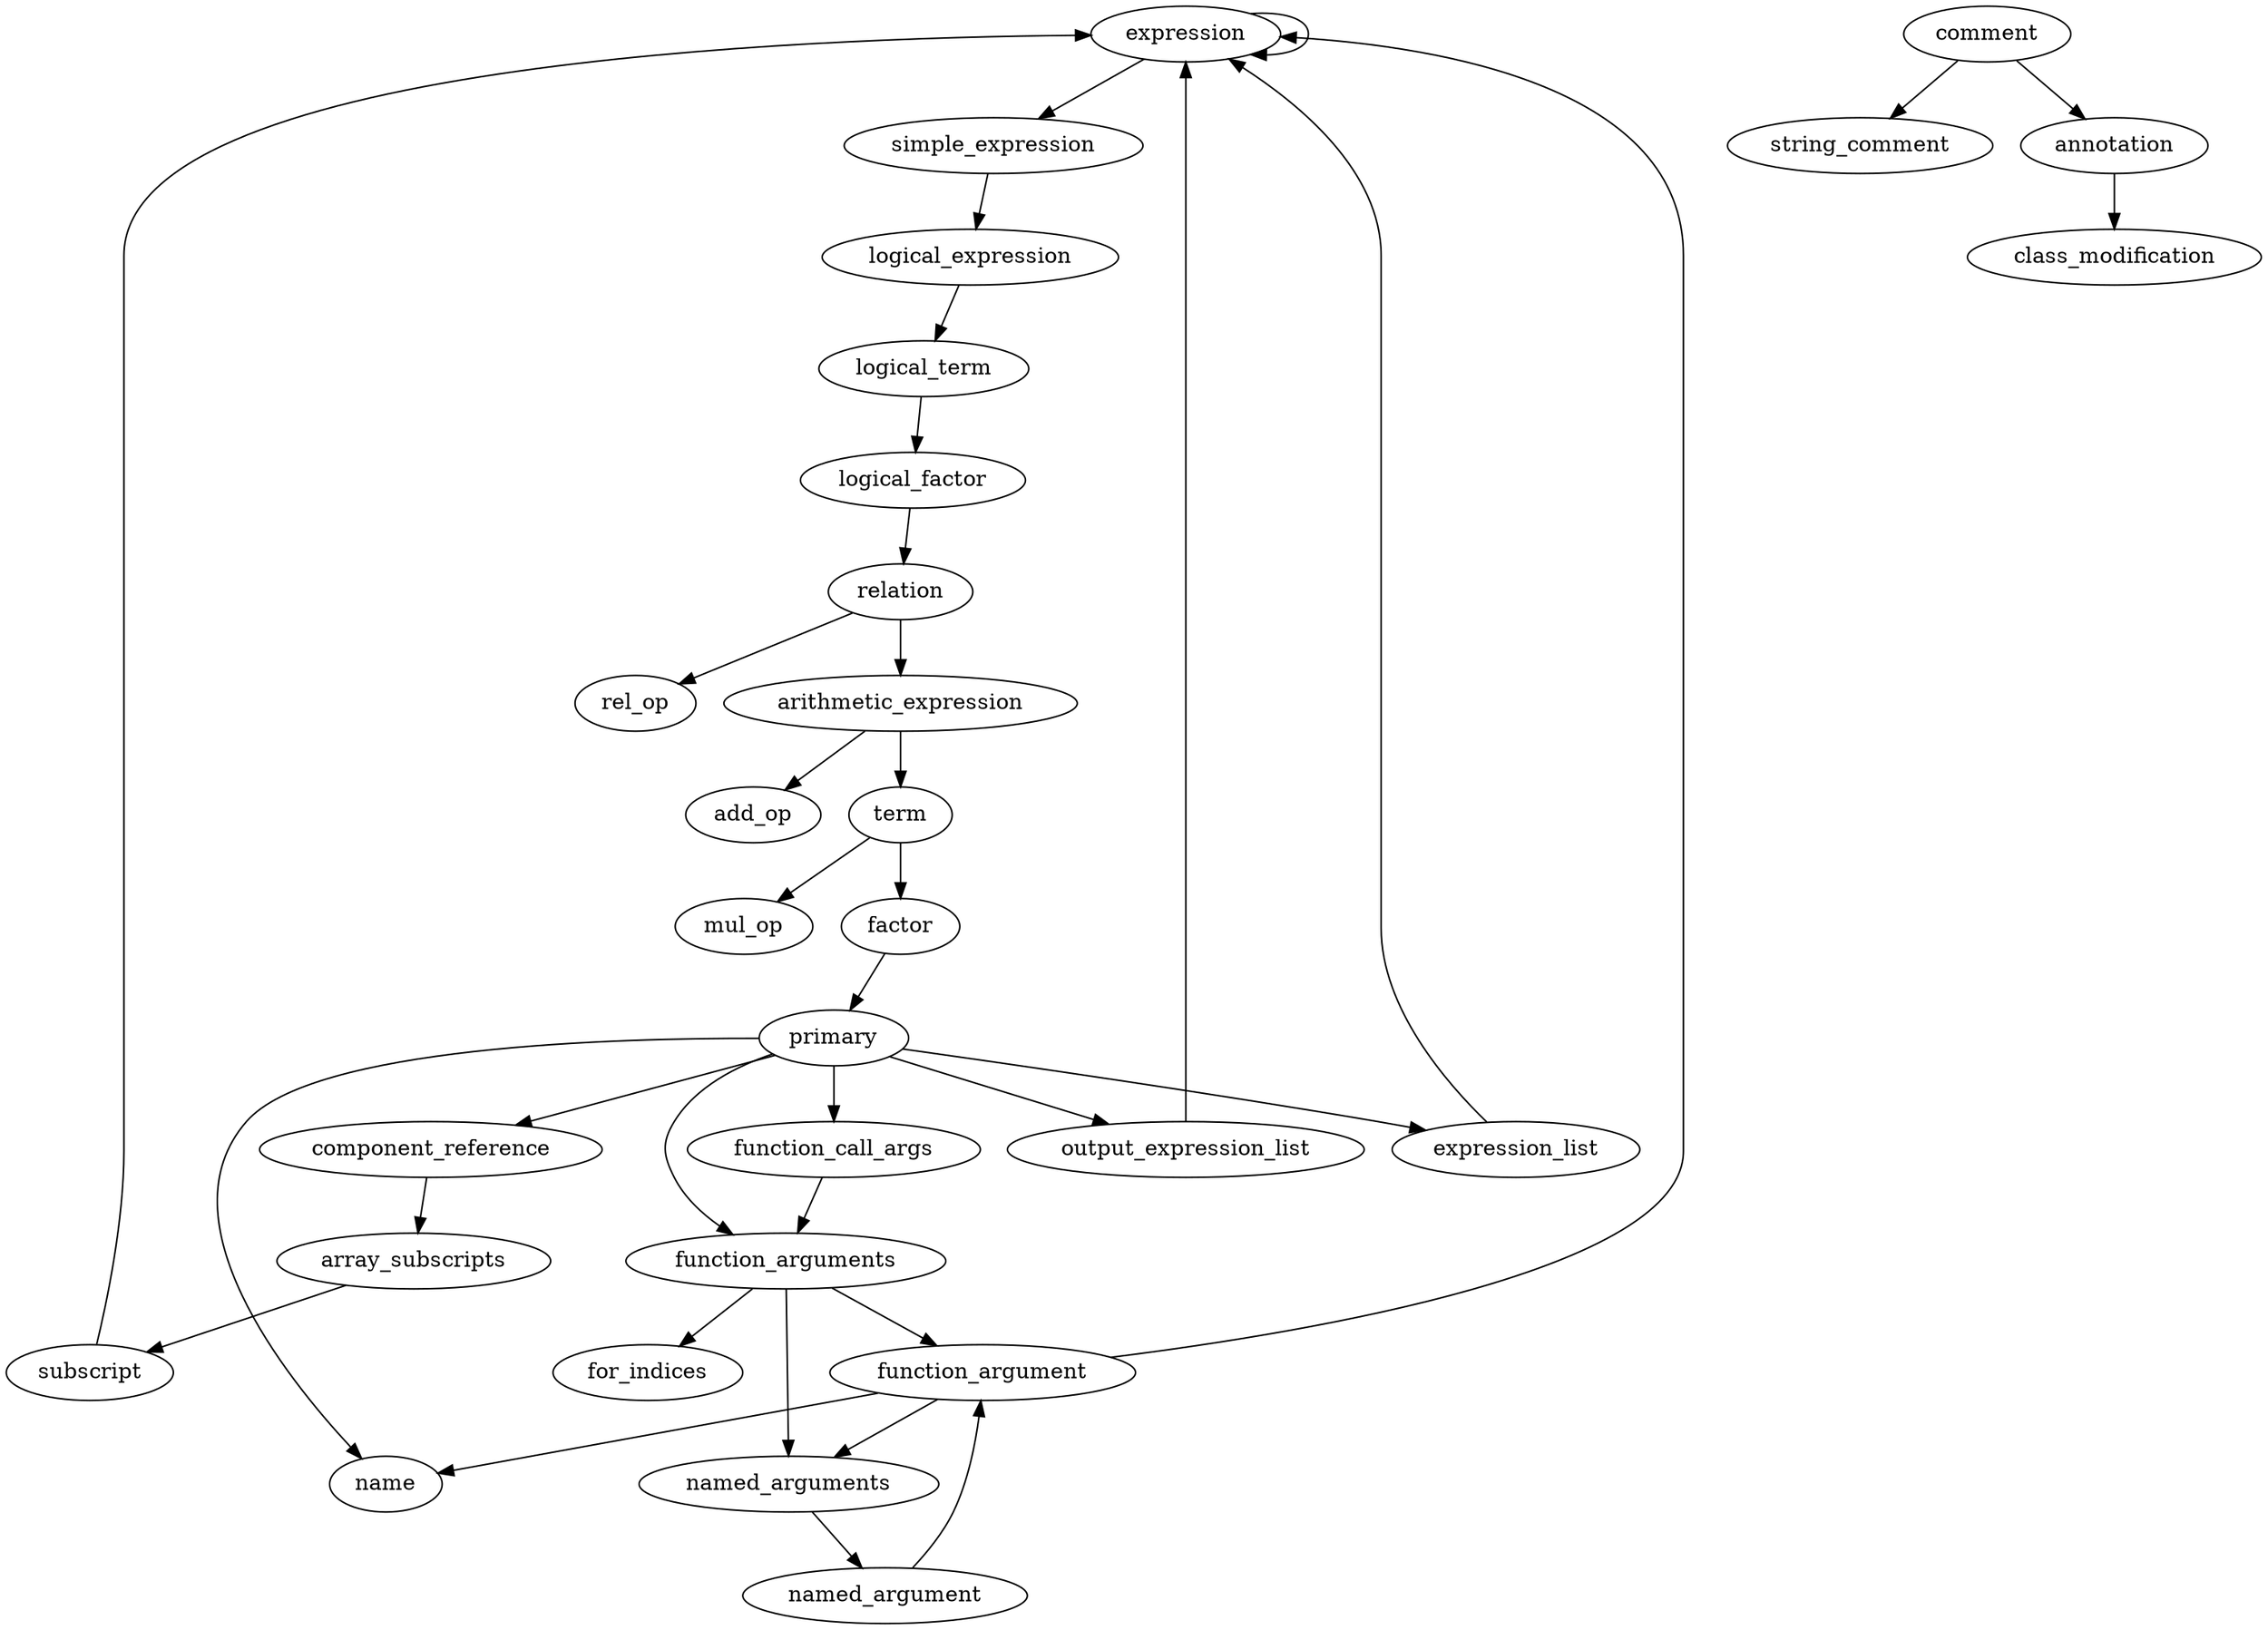 digraph expressions {
    "expression" -> "simple_expression"
    "expression" -> "expression"
    "simple_expression" -> "logical_expression"
    "logical_expression" -> "logical_term"
    "logical_term" -> "logical_factor"
    "logical_factor" -> "relation"
    "relation" -> "arithmetic_expression"
    "relation" -> "rel_op"
    "arithmetic_expression" -> "add_op"
    "arithmetic_expression" -> "term"
    "term" -> "factor"
    "term" -> "mul_op"
    "factor" -> "primary"
    "primary" -> "name"
    "primary" -> "function_call_args"
    "primary" -> "component_reference"
    "primary" -> "output_expression_list"
    "primary" -> "expression_list"
    "primary" -> "function_arguments"
    "component_reference" -> "array_subscripts"
    "function_call_args" -> "function_arguments"
    "function_arguments" -> "function_argument"
    "function_arguments" -> "for_indices"
    "function_arguments" -> "named_arguments"
    "named_arguments" -> "named_argument"
    "named_argument" -> "function_argument"
    "function_argument" -> "name"
    "function_argument" -> "named_arguments"
    "function_argument" -> "expression"
    "output_expression_list" -> "expression"
    "expression_list" -> "expression"
    "array_subscripts" -> "subscript"
    "subscript" -> "expression"
    "comment" -> "string_comment"
    "comment" -> "annotation"
    "annotation" -> "class_modification"
}
